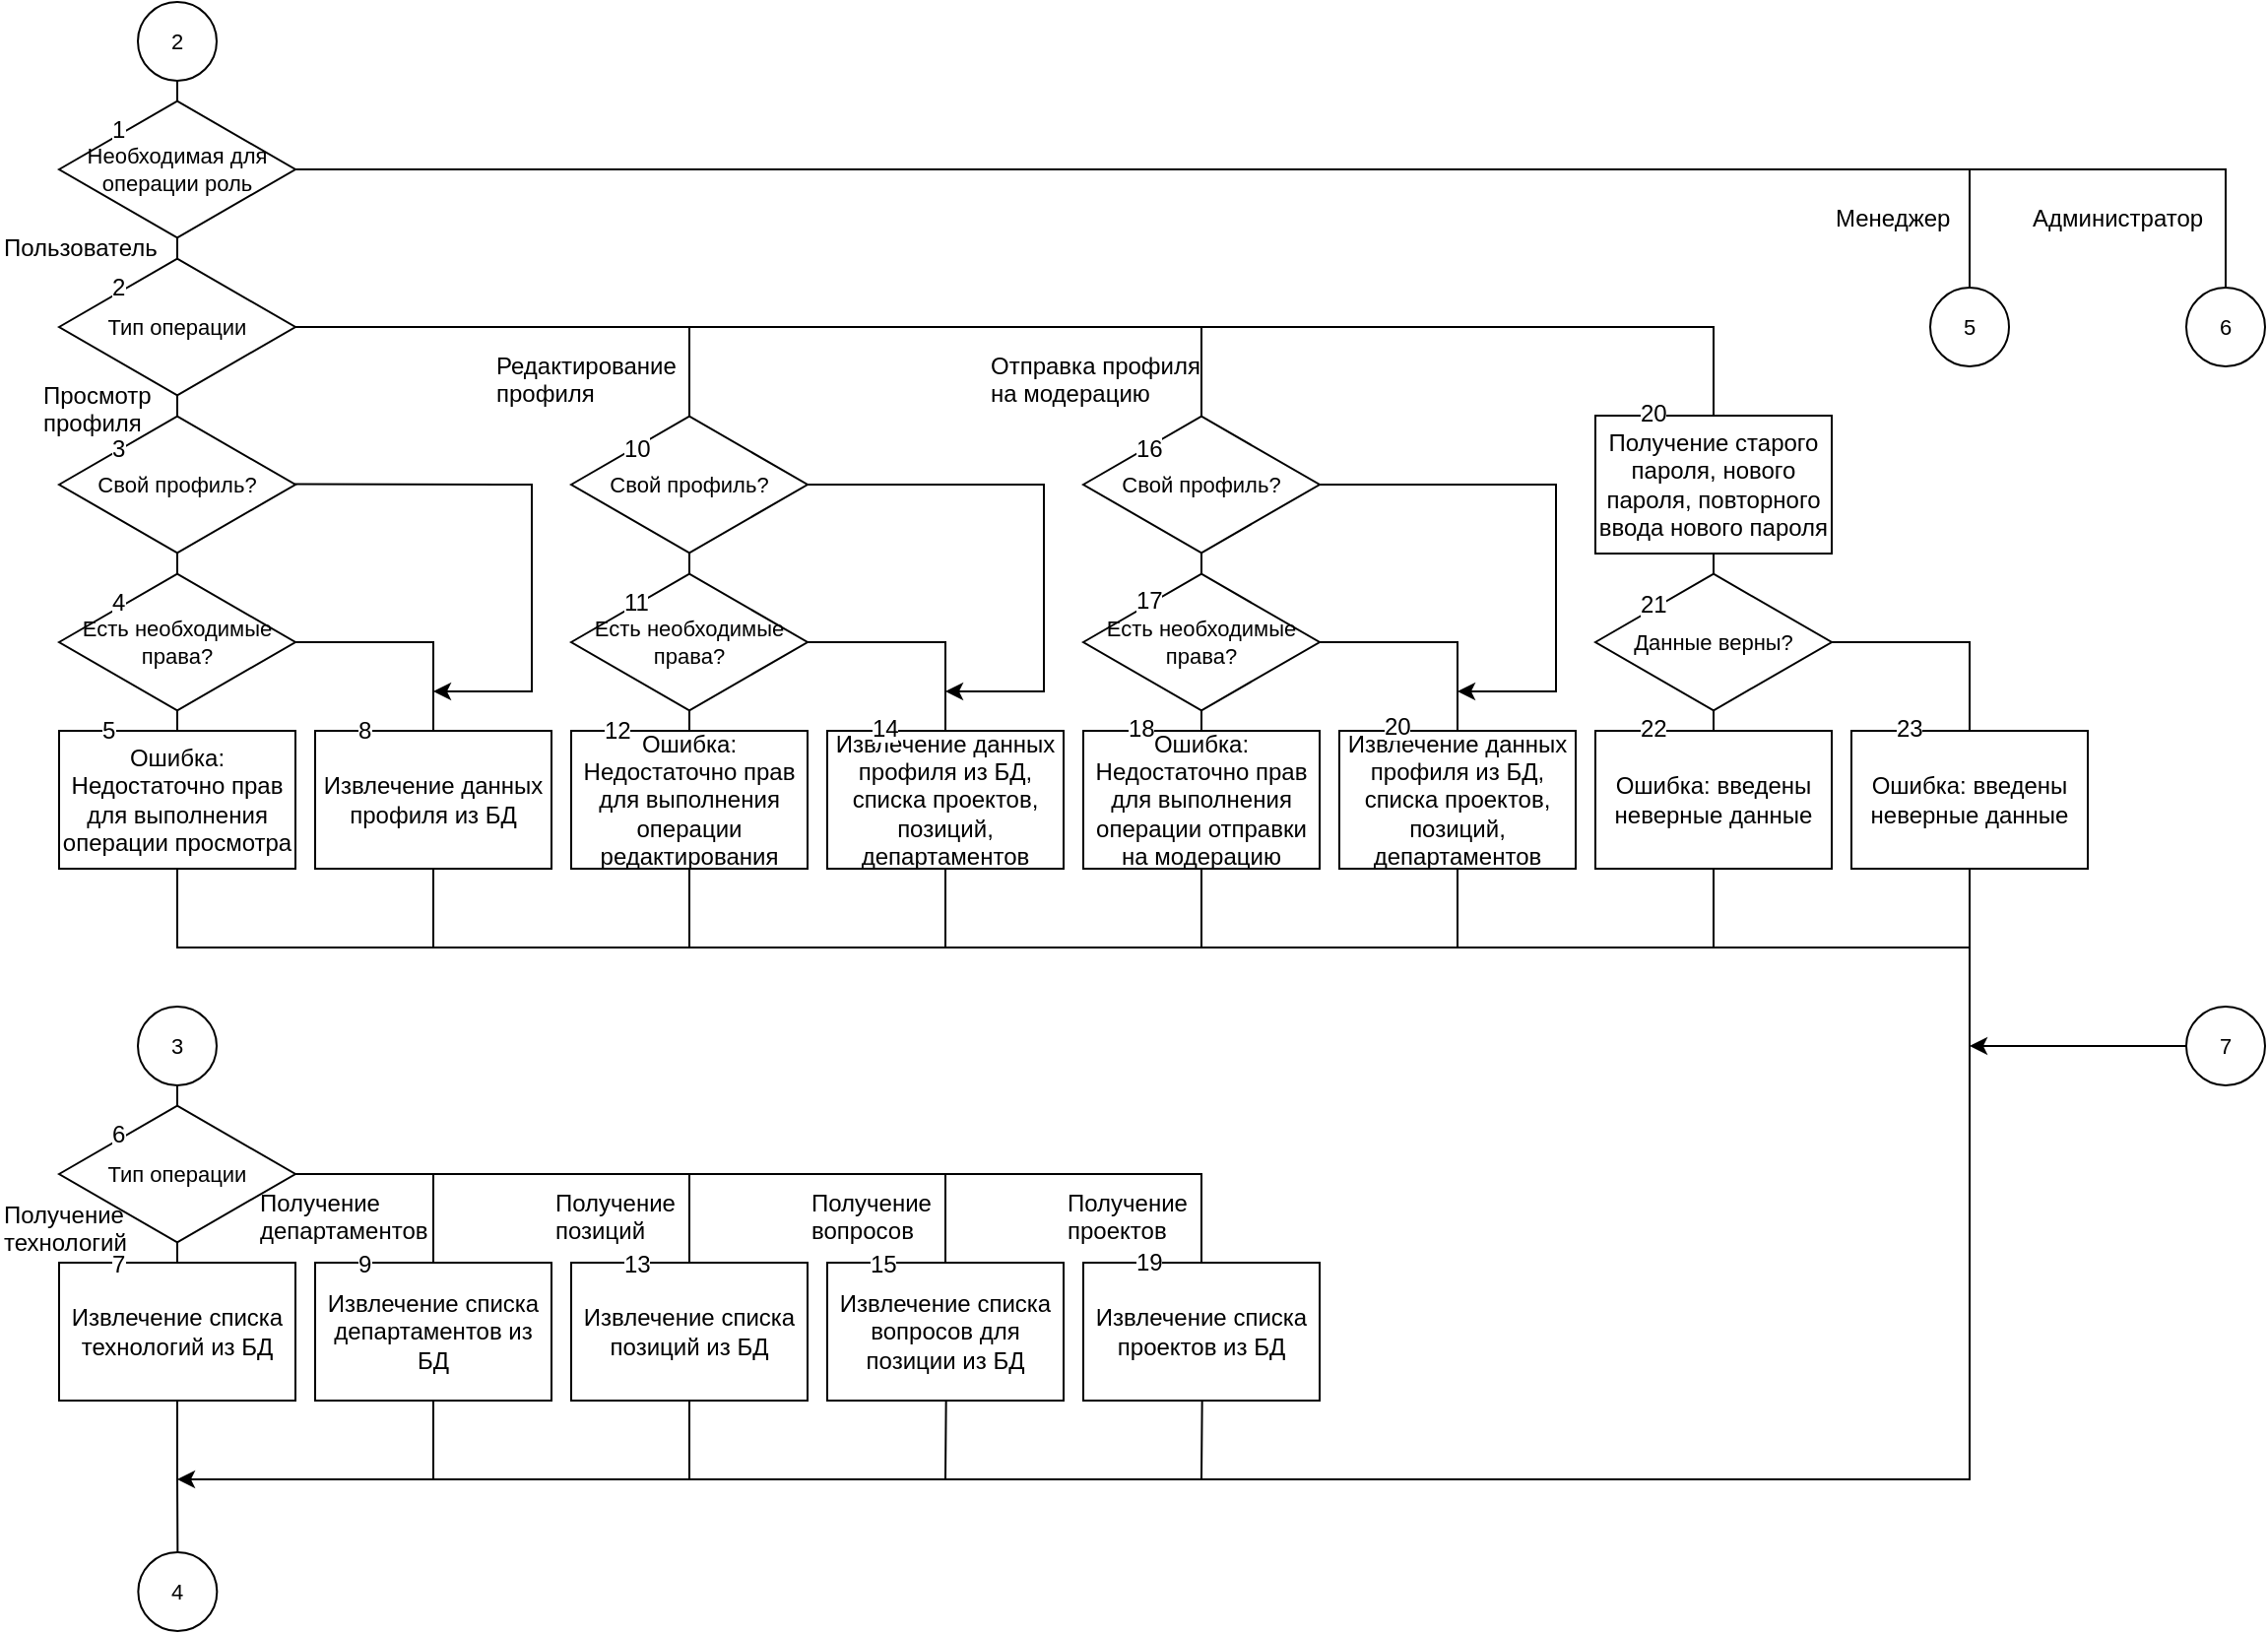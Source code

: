 <mxfile version="10.6.9" type="device"><diagram id="TY6xGOWQiILRw9664Bpf" name="Page-1"><mxGraphModel dx="1086" dy="1024" grid="1" gridSize="10" guides="1" tooltips="1" connect="1" arrows="1" fold="1" page="1" pageScale="1" pageWidth="1169" pageHeight="827" math="0" shadow="0"><root><mxCell id="0"/><mxCell id="1" parent="0"/><mxCell id="8HN26_zXCVX6pq_2luk2-12" style="edgeStyle=orthogonalEdgeStyle;rounded=0;orthogonalLoop=1;jettySize=auto;html=1;endArrow=none;endFill=0;" edge="1" parent="1" source="8HN26_zXCVX6pq_2luk2-1" target="8HN26_zXCVX6pq_2luk2-2"><mxGeometry relative="1" as="geometry"/></mxCell><mxCell id="8HN26_zXCVX6pq_2luk2-1" value="2" style="ellipse;whiteSpace=wrap;html=1;aspect=fixed;labelBackgroundColor=none;strokeWidth=1;fontSize=11;fontColor=#000000;" vertex="1" parent="1"><mxGeometry x="80" width="40" height="40" as="geometry"/></mxCell><mxCell id="8HN26_zXCVX6pq_2luk2-14" style="edgeStyle=orthogonalEdgeStyle;rounded=0;orthogonalLoop=1;jettySize=auto;html=1;entryX=0.501;entryY=0.017;entryDx=0;entryDy=0;entryPerimeter=0;endArrow=none;endFill=0;" edge="1" parent="1" source="8HN26_zXCVX6pq_2luk2-2" target="8HN26_zXCVX6pq_2luk2-3"><mxGeometry relative="1" as="geometry"/></mxCell><mxCell id="8HN26_zXCVX6pq_2luk2-110" style="edgeStyle=orthogonalEdgeStyle;rounded=0;orthogonalLoop=1;jettySize=auto;html=1;entryX=0.5;entryY=0;entryDx=0;entryDy=0;endArrow=none;endFill=0;" edge="1" parent="1" source="8HN26_zXCVX6pq_2luk2-2" target="8HN26_zXCVX6pq_2luk2-109"><mxGeometry relative="1" as="geometry"/></mxCell><mxCell id="8HN26_zXCVX6pq_2luk2-112" style="edgeStyle=orthogonalEdgeStyle;rounded=0;orthogonalLoop=1;jettySize=auto;html=1;entryX=0.5;entryY=0;entryDx=0;entryDy=0;endArrow=none;endFill=0;" edge="1" parent="1" source="8HN26_zXCVX6pq_2luk2-2" target="8HN26_zXCVX6pq_2luk2-111"><mxGeometry relative="1" as="geometry"/></mxCell><mxCell id="8HN26_zXCVX6pq_2luk2-2" value="Необходимая для операции роль" style="html=1;whiteSpace=wrap;shape=isoRectangle;labelBackgroundColor=none;strokeWidth=1;fontColor=#000000;spacingTop=0;fontSize=11;" vertex="1" parent="1"><mxGeometry x="40" y="50" width="120" height="70" as="geometry"/></mxCell><mxCell id="8HN26_zXCVX6pq_2luk2-15" style="edgeStyle=orthogonalEdgeStyle;rounded=0;orthogonalLoop=1;jettySize=auto;html=1;endArrow=none;endFill=0;" edge="1" parent="1" source="8HN26_zXCVX6pq_2luk2-3" target="8HN26_zXCVX6pq_2luk2-7"><mxGeometry relative="1" as="geometry"/></mxCell><mxCell id="8HN26_zXCVX6pq_2luk2-32" style="edgeStyle=orthogonalEdgeStyle;rounded=0;orthogonalLoop=1;jettySize=auto;html=1;endArrow=none;endFill=0;" edge="1" parent="1" source="8HN26_zXCVX6pq_2luk2-3" target="8HN26_zXCVX6pq_2luk2-24"><mxGeometry relative="1" as="geometry"/></mxCell><mxCell id="8HN26_zXCVX6pq_2luk2-48" style="edgeStyle=orthogonalEdgeStyle;rounded=0;orthogonalLoop=1;jettySize=auto;html=1;endArrow=none;endFill=0;" edge="1" parent="1" source="8HN26_zXCVX6pq_2luk2-3" target="8HN26_zXCVX6pq_2luk2-40"><mxGeometry relative="1" as="geometry"/></mxCell><mxCell id="8HN26_zXCVX6pq_2luk2-60" style="edgeStyle=orthogonalEdgeStyle;rounded=0;orthogonalLoop=1;jettySize=auto;html=1;entryX=0.5;entryY=0;entryDx=0;entryDy=0;endArrow=none;endFill=0;" edge="1" parent="1" source="8HN26_zXCVX6pq_2luk2-3" target="8HN26_zXCVX6pq_2luk2-59"><mxGeometry relative="1" as="geometry"/></mxCell><mxCell id="8HN26_zXCVX6pq_2luk2-3" value="Тип операции" style="html=1;whiteSpace=wrap;shape=isoRectangle;labelBackgroundColor=none;strokeWidth=1;fontColor=#000000;spacingTop=0;fontSize=11;" vertex="1" parent="1"><mxGeometry x="40" y="130" width="120" height="70" as="geometry"/></mxCell><mxCell id="8HN26_zXCVX6pq_2luk2-4" value="Пользователь" style="text;html=1;resizable=0;points=[];autosize=1;align=left;verticalAlign=top;spacingTop=-4;" vertex="1" parent="1"><mxGeometry x="10" y="115" width="90" height="20" as="geometry"/></mxCell><mxCell id="8HN26_zXCVX6pq_2luk2-6" value="Просмотр&lt;br&gt;профиля" style="text;html=1;resizable=0;points=[];autosize=1;align=left;verticalAlign=top;spacingTop=-4;" vertex="1" parent="1"><mxGeometry x="30" y="190" width="70" height="30" as="geometry"/></mxCell><mxCell id="8HN26_zXCVX6pq_2luk2-16" style="edgeStyle=orthogonalEdgeStyle;rounded=0;orthogonalLoop=1;jettySize=auto;html=1;endArrow=none;endFill=0;" edge="1" parent="1" source="8HN26_zXCVX6pq_2luk2-7" target="8HN26_zXCVX6pq_2luk2-8"><mxGeometry relative="1" as="geometry"/></mxCell><mxCell id="8HN26_zXCVX6pq_2luk2-7" value="Свой профиль?" style="html=1;whiteSpace=wrap;shape=isoRectangle;labelBackgroundColor=none;strokeWidth=1;fontColor=#000000;spacingTop=0;fontSize=11;" vertex="1" parent="1"><mxGeometry x="40" y="210" width="120" height="70" as="geometry"/></mxCell><mxCell id="8HN26_zXCVX6pq_2luk2-17" style="edgeStyle=orthogonalEdgeStyle;rounded=0;orthogonalLoop=1;jettySize=auto;html=1;entryX=0.5;entryY=0;entryDx=0;entryDy=0;endArrow=none;endFill=0;" edge="1" parent="1" source="8HN26_zXCVX6pq_2luk2-8" target="8HN26_zXCVX6pq_2luk2-9"><mxGeometry relative="1" as="geometry"/></mxCell><mxCell id="8HN26_zXCVX6pq_2luk2-18" style="edgeStyle=orthogonalEdgeStyle;rounded=0;orthogonalLoop=1;jettySize=auto;html=1;entryX=0.5;entryY=0;entryDx=0;entryDy=0;endArrow=none;endFill=0;" edge="1" parent="1" source="8HN26_zXCVX6pq_2luk2-8" target="8HN26_zXCVX6pq_2luk2-10"><mxGeometry relative="1" as="geometry"/></mxCell><mxCell id="8HN26_zXCVX6pq_2luk2-8" value="Есть необходимые права?" style="html=1;whiteSpace=wrap;shape=isoRectangle;labelBackgroundColor=none;strokeWidth=1;fontColor=#000000;spacingTop=0;fontSize=11;" vertex="1" parent="1"><mxGeometry x="40" y="290" width="120" height="70" as="geometry"/></mxCell><mxCell id="8HN26_zXCVX6pq_2luk2-9" value="Ошибка:&lt;br&gt;Недостаточно прав для выполнения операции просмотра&lt;br&gt;" style="rounded=0;whiteSpace=wrap;html=1;" vertex="1" parent="1"><mxGeometry x="40" y="370" width="120" height="70" as="geometry"/></mxCell><mxCell id="8HN26_zXCVX6pq_2luk2-10" value="Извлечение данных профиля из БД&lt;br&gt;" style="rounded=0;whiteSpace=wrap;html=1;" vertex="1" parent="1"><mxGeometry x="170" y="370" width="120" height="70" as="geometry"/></mxCell><mxCell id="8HN26_zXCVX6pq_2luk2-23" value="" style="endArrow=classic;html=1;exitX=0.997;exitY=0.496;exitDx=0;exitDy=0;exitPerimeter=0;rounded=0;" edge="1" parent="1" source="8HN26_zXCVX6pq_2luk2-7"><mxGeometry width="50" height="50" relative="1" as="geometry"><mxPoint x="140" y="510" as="sourcePoint"/><mxPoint x="230" y="350" as="targetPoint"/><Array as="points"><mxPoint x="280" y="245"/><mxPoint x="280" y="290"/><mxPoint x="280" y="350"/></Array></mxGeometry></mxCell><mxCell id="8HN26_zXCVX6pq_2luk2-34" style="edgeStyle=orthogonalEdgeStyle;rounded=0;orthogonalLoop=1;jettySize=auto;html=1;endArrow=none;endFill=0;" edge="1" parent="1" source="8HN26_zXCVX6pq_2luk2-24" target="8HN26_zXCVX6pq_2luk2-28"><mxGeometry relative="1" as="geometry"/></mxCell><mxCell id="8HN26_zXCVX6pq_2luk2-24" value="Свой профиль?" style="html=1;whiteSpace=wrap;shape=isoRectangle;labelBackgroundColor=none;strokeWidth=1;fontColor=#000000;spacingTop=0;fontSize=11;" vertex="1" parent="1"><mxGeometry x="300" y="210" width="120" height="70" as="geometry"/></mxCell><mxCell id="8HN26_zXCVX6pq_2luk2-26" style="edgeStyle=orthogonalEdgeStyle;rounded=0;orthogonalLoop=1;jettySize=auto;html=1;entryX=0.5;entryY=0;entryDx=0;entryDy=0;endArrow=none;endFill=0;" edge="1" parent="1" source="8HN26_zXCVX6pq_2luk2-28" target="8HN26_zXCVX6pq_2luk2-29"><mxGeometry relative="1" as="geometry"/></mxCell><mxCell id="8HN26_zXCVX6pq_2luk2-27" style="edgeStyle=orthogonalEdgeStyle;rounded=0;orthogonalLoop=1;jettySize=auto;html=1;entryX=0.5;entryY=0;entryDx=0;entryDy=0;endArrow=none;endFill=0;" edge="1" parent="1" source="8HN26_zXCVX6pq_2luk2-28" target="8HN26_zXCVX6pq_2luk2-30"><mxGeometry relative="1" as="geometry"/></mxCell><mxCell id="8HN26_zXCVX6pq_2luk2-28" value="Есть необходимые права?" style="html=1;whiteSpace=wrap;shape=isoRectangle;labelBackgroundColor=none;strokeWidth=1;fontColor=#000000;spacingTop=0;fontSize=11;" vertex="1" parent="1"><mxGeometry x="300" y="290" width="120" height="70" as="geometry"/></mxCell><mxCell id="8HN26_zXCVX6pq_2luk2-29" value="Ошибка:&lt;br&gt;Недостаточно прав для выполнения операции редактирования&lt;br&gt;" style="rounded=0;whiteSpace=wrap;html=1;" vertex="1" parent="1"><mxGeometry x="300" y="370" width="120" height="70" as="geometry"/></mxCell><mxCell id="8HN26_zXCVX6pq_2luk2-30" value="Извлечение данных профиля из БД, списка проектов, позиций, департаментов&lt;br&gt;" style="rounded=0;whiteSpace=wrap;html=1;" vertex="1" parent="1"><mxGeometry x="430" y="370" width="120" height="70" as="geometry"/></mxCell><mxCell id="8HN26_zXCVX6pq_2luk2-33" value="Редактирование&lt;br&gt;профиля" style="text;html=1;resizable=0;points=[];autosize=1;align=left;verticalAlign=top;spacingTop=-4;" vertex="1" parent="1"><mxGeometry x="260" y="175" width="110" height="30" as="geometry"/></mxCell><mxCell id="8HN26_zXCVX6pq_2luk2-36" value="" style="endArrow=classic;html=1;exitX=0.997;exitY=0.496;exitDx=0;exitDy=0;exitPerimeter=0;rounded=0;" edge="1" parent="1"><mxGeometry width="50" height="50" relative="1" as="geometry"><mxPoint x="419.5" y="245" as="sourcePoint"/><mxPoint x="490" y="350" as="targetPoint"/><Array as="points"><mxPoint x="540" y="245"/><mxPoint x="540" y="290"/><mxPoint x="540" y="350"/></Array></mxGeometry></mxCell><mxCell id="8HN26_zXCVX6pq_2luk2-39" style="edgeStyle=orthogonalEdgeStyle;rounded=0;orthogonalLoop=1;jettySize=auto;html=1;endArrow=none;endFill=0;" edge="1" parent="1" source="8HN26_zXCVX6pq_2luk2-40" target="8HN26_zXCVX6pq_2luk2-43"><mxGeometry relative="1" as="geometry"/></mxCell><mxCell id="8HN26_zXCVX6pq_2luk2-40" value="Свой профиль?" style="html=1;whiteSpace=wrap;shape=isoRectangle;labelBackgroundColor=none;strokeWidth=1;fontColor=#000000;spacingTop=0;fontSize=11;" vertex="1" parent="1"><mxGeometry x="560" y="210" width="120" height="70" as="geometry"/></mxCell><mxCell id="8HN26_zXCVX6pq_2luk2-41" style="edgeStyle=orthogonalEdgeStyle;rounded=0;orthogonalLoop=1;jettySize=auto;html=1;entryX=0.5;entryY=0;entryDx=0;entryDy=0;endArrow=none;endFill=0;" edge="1" parent="1" source="8HN26_zXCVX6pq_2luk2-43" target="8HN26_zXCVX6pq_2luk2-44"><mxGeometry relative="1" as="geometry"/></mxCell><mxCell id="8HN26_zXCVX6pq_2luk2-42" style="edgeStyle=orthogonalEdgeStyle;rounded=0;orthogonalLoop=1;jettySize=auto;html=1;entryX=0.5;entryY=0;entryDx=0;entryDy=0;endArrow=none;endFill=0;" edge="1" parent="1" source="8HN26_zXCVX6pq_2luk2-43" target="8HN26_zXCVX6pq_2luk2-45"><mxGeometry relative="1" as="geometry"/></mxCell><mxCell id="8HN26_zXCVX6pq_2luk2-43" value="Есть необходимые права?" style="html=1;whiteSpace=wrap;shape=isoRectangle;labelBackgroundColor=none;strokeWidth=1;fontColor=#000000;spacingTop=0;fontSize=11;" vertex="1" parent="1"><mxGeometry x="560" y="290" width="120" height="70" as="geometry"/></mxCell><mxCell id="8HN26_zXCVX6pq_2luk2-44" value="Ошибка:&lt;br&gt;Недостаточно прав для выполнения операции отправки на модерацию&lt;br&gt;" style="rounded=0;whiteSpace=wrap;html=1;" vertex="1" parent="1"><mxGeometry x="560" y="370" width="120" height="70" as="geometry"/></mxCell><mxCell id="8HN26_zXCVX6pq_2luk2-45" value="Извлечение данных профиля из БД, списка проектов, позиций, департаментов&lt;br&gt;" style="rounded=0;whiteSpace=wrap;html=1;" vertex="1" parent="1"><mxGeometry x="690" y="370" width="120" height="70" as="geometry"/></mxCell><mxCell id="8HN26_zXCVX6pq_2luk2-46" value="" style="endArrow=classic;html=1;exitX=0.997;exitY=0.496;exitDx=0;exitDy=0;exitPerimeter=0;rounded=0;" edge="1" parent="1"><mxGeometry width="50" height="50" relative="1" as="geometry"><mxPoint x="679.5" y="245" as="sourcePoint"/><mxPoint x="750" y="350" as="targetPoint"/><Array as="points"><mxPoint x="800" y="245"/><mxPoint x="800" y="290"/><mxPoint x="800" y="350"/></Array></mxGeometry></mxCell><mxCell id="8HN26_zXCVX6pq_2luk2-49" value="Отправка профиля&lt;br&gt;на модерацию" style="text;html=1;resizable=0;points=[];autosize=1;align=left;verticalAlign=top;spacingTop=-4;" vertex="1" parent="1"><mxGeometry x="510.5" y="175" width="120" height="30" as="geometry"/></mxCell><mxCell id="8HN26_zXCVX6pq_2luk2-64" style="edgeStyle=orthogonalEdgeStyle;rounded=0;orthogonalLoop=1;jettySize=auto;html=1;endArrow=none;endFill=0;" edge="1" parent="1" source="8HN26_zXCVX6pq_2luk2-59" target="8HN26_zXCVX6pq_2luk2-61"><mxGeometry relative="1" as="geometry"/></mxCell><mxCell id="8HN26_zXCVX6pq_2luk2-59" value="Получение старого пароля, нового пароля, повторного ввода нового пароля&lt;br&gt;" style="rounded=0;whiteSpace=wrap;html=1;" vertex="1" parent="1"><mxGeometry x="820" y="210" width="120" height="70" as="geometry"/></mxCell><mxCell id="8HN26_zXCVX6pq_2luk2-65" style="edgeStyle=orthogonalEdgeStyle;rounded=0;orthogonalLoop=1;jettySize=auto;html=1;entryX=0.5;entryY=0;entryDx=0;entryDy=0;endArrow=none;endFill=0;" edge="1" parent="1" source="8HN26_zXCVX6pq_2luk2-61" target="8HN26_zXCVX6pq_2luk2-62"><mxGeometry relative="1" as="geometry"/></mxCell><mxCell id="8HN26_zXCVX6pq_2luk2-66" style="edgeStyle=orthogonalEdgeStyle;rounded=0;orthogonalLoop=1;jettySize=auto;html=1;entryX=0.5;entryY=0;entryDx=0;entryDy=0;endArrow=none;endFill=0;" edge="1" parent="1" source="8HN26_zXCVX6pq_2luk2-61" target="8HN26_zXCVX6pq_2luk2-63"><mxGeometry relative="1" as="geometry"/></mxCell><mxCell id="8HN26_zXCVX6pq_2luk2-61" value="Данные верны?" style="html=1;whiteSpace=wrap;shape=isoRectangle;labelBackgroundColor=none;strokeWidth=1;fontColor=#000000;spacingTop=0;fontSize=11;" vertex="1" parent="1"><mxGeometry x="820" y="290" width="120" height="70" as="geometry"/></mxCell><mxCell id="8HN26_zXCVX6pq_2luk2-62" value="Ошибка: введены неверные данные&lt;br&gt;" style="rounded=0;whiteSpace=wrap;html=1;" vertex="1" parent="1"><mxGeometry x="820" y="370" width="120" height="70" as="geometry"/></mxCell><mxCell id="8HN26_zXCVX6pq_2luk2-63" value="Ошибка: введены неверные данные&lt;br&gt;" style="rounded=0;whiteSpace=wrap;html=1;" vertex="1" parent="1"><mxGeometry x="950" y="370" width="120" height="70" as="geometry"/></mxCell><mxCell id="8HN26_zXCVX6pq_2luk2-77" style="edgeStyle=orthogonalEdgeStyle;rounded=0;orthogonalLoop=1;jettySize=auto;html=1;exitX=0.5;exitY=1;exitDx=0;exitDy=0;endArrow=none;endFill=0;" edge="1" parent="1" source="8HN26_zXCVX6pq_2luk2-68" target="8HN26_zXCVX6pq_2luk2-69"><mxGeometry relative="1" as="geometry"/></mxCell><mxCell id="8HN26_zXCVX6pq_2luk2-68" value="3" style="ellipse;whiteSpace=wrap;html=1;aspect=fixed;labelBackgroundColor=none;strokeWidth=1;fontSize=11;fontColor=#000000;" vertex="1" parent="1"><mxGeometry x="80" y="510" width="40" height="40" as="geometry"/></mxCell><mxCell id="8HN26_zXCVX6pq_2luk2-78" style="edgeStyle=orthogonalEdgeStyle;rounded=0;orthogonalLoop=1;jettySize=auto;html=1;entryX=0.5;entryY=0;entryDx=0;entryDy=0;endArrow=none;endFill=0;" edge="1" parent="1" source="8HN26_zXCVX6pq_2luk2-69" target="8HN26_zXCVX6pq_2luk2-70"><mxGeometry relative="1" as="geometry"/></mxCell><mxCell id="8HN26_zXCVX6pq_2luk2-80" style="edgeStyle=orthogonalEdgeStyle;rounded=0;orthogonalLoop=1;jettySize=auto;html=1;entryX=0.5;entryY=0;entryDx=0;entryDy=0;endArrow=none;endFill=0;" edge="1" parent="1" source="8HN26_zXCVX6pq_2luk2-69" target="8HN26_zXCVX6pq_2luk2-71"><mxGeometry relative="1" as="geometry"/></mxCell><mxCell id="8HN26_zXCVX6pq_2luk2-81" style="edgeStyle=orthogonalEdgeStyle;rounded=0;orthogonalLoop=1;jettySize=auto;html=1;entryX=0.5;entryY=0;entryDx=0;entryDy=0;endArrow=none;endFill=0;" edge="1" parent="1" source="8HN26_zXCVX6pq_2luk2-69" target="8HN26_zXCVX6pq_2luk2-72"><mxGeometry relative="1" as="geometry"/></mxCell><mxCell id="8HN26_zXCVX6pq_2luk2-82" style="edgeStyle=orthogonalEdgeStyle;rounded=0;orthogonalLoop=1;jettySize=auto;html=1;entryX=0.5;entryY=0;entryDx=0;entryDy=0;endArrow=none;endFill=0;" edge="1" parent="1" source="8HN26_zXCVX6pq_2luk2-69" target="8HN26_zXCVX6pq_2luk2-73"><mxGeometry relative="1" as="geometry"/></mxCell><mxCell id="8HN26_zXCVX6pq_2luk2-83" style="edgeStyle=orthogonalEdgeStyle;rounded=0;orthogonalLoop=1;jettySize=auto;html=1;entryX=0.5;entryY=0;entryDx=0;entryDy=0;endArrow=none;endFill=0;" edge="1" parent="1" source="8HN26_zXCVX6pq_2luk2-69" target="8HN26_zXCVX6pq_2luk2-76"><mxGeometry relative="1" as="geometry"/></mxCell><mxCell id="8HN26_zXCVX6pq_2luk2-69" value="Тип операции" style="html=1;whiteSpace=wrap;shape=isoRectangle;labelBackgroundColor=none;strokeWidth=1;fontColor=#000000;spacingTop=0;fontSize=11;" vertex="1" parent="1"><mxGeometry x="40" y="560" width="120" height="70" as="geometry"/></mxCell><mxCell id="8HN26_zXCVX6pq_2luk2-91" style="edgeStyle=orthogonalEdgeStyle;rounded=0;orthogonalLoop=1;jettySize=auto;html=1;entryX=0.5;entryY=0;entryDx=0;entryDy=0;endArrow=none;endFill=0;" edge="1" parent="1" source="8HN26_zXCVX6pq_2luk2-70" target="8HN26_zXCVX6pq_2luk2-90"><mxGeometry relative="1" as="geometry"/></mxCell><mxCell id="8HN26_zXCVX6pq_2luk2-70" value="Извлечение списка технологий из БД&lt;br&gt;" style="rounded=0;whiteSpace=wrap;html=1;" vertex="1" parent="1"><mxGeometry x="40" y="640" width="120" height="70" as="geometry"/></mxCell><mxCell id="8HN26_zXCVX6pq_2luk2-71" value="Извлечение списка департаментов из БД&lt;br&gt;" style="rounded=0;whiteSpace=wrap;html=1;" vertex="1" parent="1"><mxGeometry x="170" y="640" width="120" height="70" as="geometry"/></mxCell><mxCell id="8HN26_zXCVX6pq_2luk2-72" value="Извлечение списка позиций из БД&lt;br&gt;" style="rounded=0;whiteSpace=wrap;html=1;" vertex="1" parent="1"><mxGeometry x="300" y="640" width="120" height="70" as="geometry"/></mxCell><mxCell id="8HN26_zXCVX6pq_2luk2-73" value="Извлечение списка вопросов для позиции из БД&lt;br&gt;" style="rounded=0;whiteSpace=wrap;html=1;" vertex="1" parent="1"><mxGeometry x="430" y="640" width="120" height="70" as="geometry"/></mxCell><mxCell id="8HN26_zXCVX6pq_2luk2-76" value="Извлечение списка проектов из БД&lt;br&gt;" style="rounded=0;whiteSpace=wrap;html=1;" vertex="1" parent="1"><mxGeometry x="560" y="640" width="120" height="70" as="geometry"/></mxCell><mxCell id="8HN26_zXCVX6pq_2luk2-84" value="Получение&lt;br&gt;технологий&lt;br&gt;" style="text;html=1;resizable=0;points=[];autosize=1;align=left;verticalAlign=top;spacingTop=-4;" vertex="1" parent="1"><mxGeometry x="10" y="606" width="80" height="30" as="geometry"/></mxCell><mxCell id="8HN26_zXCVX6pq_2luk2-85" value="Получение&lt;br&gt;департаментов&lt;br&gt;" style="text;html=1;resizable=0;points=[];autosize=1;align=left;verticalAlign=top;spacingTop=-4;" vertex="1" parent="1"><mxGeometry x="140" y="600" width="100" height="30" as="geometry"/></mxCell><mxCell id="8HN26_zXCVX6pq_2luk2-86" value="Получение&lt;br&gt;позиций&lt;br&gt;" style="text;html=1;resizable=0;points=[];autosize=1;align=left;verticalAlign=top;spacingTop=-4;" vertex="1" parent="1"><mxGeometry x="290" y="600" width="80" height="30" as="geometry"/></mxCell><mxCell id="8HN26_zXCVX6pq_2luk2-87" value="Получение&lt;br&gt;вопросов&lt;br&gt;" style="text;html=1;resizable=0;points=[];autosize=1;align=left;verticalAlign=top;spacingTop=-4;" vertex="1" parent="1"><mxGeometry x="420" y="600" width="80" height="30" as="geometry"/></mxCell><mxCell id="8HN26_zXCVX6pq_2luk2-88" value="Получение&lt;br&gt;проектов&lt;br&gt;" style="text;html=1;resizable=0;points=[];autosize=1;align=left;verticalAlign=top;spacingTop=-4;" vertex="1" parent="1"><mxGeometry x="550" y="600" width="80" height="30" as="geometry"/></mxCell><mxCell id="8HN26_zXCVX6pq_2luk2-90" value="4" style="ellipse;whiteSpace=wrap;html=1;aspect=fixed;labelBackgroundColor=none;strokeWidth=1;fontSize=11;fontColor=#000000;" vertex="1" parent="1"><mxGeometry x="80.176" y="787" width="40" height="40" as="geometry"/></mxCell><mxCell id="8HN26_zXCVX6pq_2luk2-94" value="" style="endArrow=classic;html=1;exitX=0.5;exitY=1;exitDx=0;exitDy=0;rounded=0;" edge="1" parent="1" source="8HN26_zXCVX6pq_2luk2-71"><mxGeometry width="50" height="50" relative="1" as="geometry"><mxPoint x="10" y="900" as="sourcePoint"/><mxPoint x="100" y="750" as="targetPoint"/><Array as="points"><mxPoint x="230" y="750"/></Array></mxGeometry></mxCell><mxCell id="8HN26_zXCVX6pq_2luk2-97" value="" style="endArrow=none;html=1;exitX=0.5;exitY=1;exitDx=0;exitDy=0;rounded=0;" edge="1" parent="1" source="8HN26_zXCVX6pq_2luk2-72"><mxGeometry width="50" height="50" relative="1" as="geometry"><mxPoint x="80" y="900" as="sourcePoint"/><mxPoint x="230" y="750" as="targetPoint"/><Array as="points"><mxPoint x="360" y="750"/></Array></mxGeometry></mxCell><mxCell id="8HN26_zXCVX6pq_2luk2-98" value="" style="endArrow=none;html=1;exitX=0.5;exitY=1;exitDx=0;exitDy=0;rounded=0;" edge="1" parent="1"><mxGeometry width="50" height="50" relative="1" as="geometry"><mxPoint x="490.333" y="710" as="sourcePoint"/><mxPoint x="360" y="750" as="targetPoint"/><Array as="points"><mxPoint x="490" y="750"/></Array></mxGeometry></mxCell><mxCell id="8HN26_zXCVX6pq_2luk2-99" value="" style="endArrow=none;html=1;exitX=0.5;exitY=1;exitDx=0;exitDy=0;rounded=0;" edge="1" parent="1"><mxGeometry width="50" height="50" relative="1" as="geometry"><mxPoint x="620.333" y="710" as="sourcePoint"/><mxPoint x="490" y="750" as="targetPoint"/><Array as="points"><mxPoint x="620" y="750"/></Array></mxGeometry></mxCell><mxCell id="8HN26_zXCVX6pq_2luk2-101" value="" style="endArrow=none;html=1;exitX=0.5;exitY=1;exitDx=0;exitDy=0;rounded=0;" edge="1" parent="1" source="8HN26_zXCVX6pq_2luk2-63"><mxGeometry width="50" height="50" relative="1" as="geometry"><mxPoint x="420" y="870" as="sourcePoint"/><mxPoint x="620" y="750" as="targetPoint"/><Array as="points"><mxPoint x="1010" y="750"/></Array></mxGeometry></mxCell><mxCell id="8HN26_zXCVX6pq_2luk2-102" value="" style="endArrow=none;html=1;rounded=0;entryX=0.5;entryY=1;entryDx=0;entryDy=0;" edge="1" parent="1" target="8HN26_zXCVX6pq_2luk2-62"><mxGeometry width="50" height="50" relative="1" as="geometry"><mxPoint x="1010" y="480" as="sourcePoint"/><mxPoint x="630.0" y="730" as="targetPoint"/><Array as="points"><mxPoint x="880" y="480"/></Array></mxGeometry></mxCell><mxCell id="8HN26_zXCVX6pq_2luk2-103" value="" style="endArrow=none;html=1;rounded=0;entryX=0.5;entryY=1;entryDx=0;entryDy=0;" edge="1" parent="1"><mxGeometry width="50" height="50" relative="1" as="geometry"><mxPoint x="880" y="480" as="sourcePoint"/><mxPoint x="750" y="440" as="targetPoint"/><Array as="points"><mxPoint x="750" y="480"/></Array></mxGeometry></mxCell><mxCell id="8HN26_zXCVX6pq_2luk2-104" value="" style="endArrow=none;html=1;rounded=0;entryX=0.5;entryY=1;entryDx=0;entryDy=0;" edge="1" parent="1"><mxGeometry width="50" height="50" relative="1" as="geometry"><mxPoint x="750" y="480" as="sourcePoint"/><mxPoint x="620" y="440" as="targetPoint"/><Array as="points"><mxPoint x="620" y="480"/></Array></mxGeometry></mxCell><mxCell id="8HN26_zXCVX6pq_2luk2-105" value="" style="endArrow=none;html=1;rounded=0;entryX=0.5;entryY=1;entryDx=0;entryDy=0;" edge="1" parent="1"><mxGeometry width="50" height="50" relative="1" as="geometry"><mxPoint x="620" y="480" as="sourcePoint"/><mxPoint x="490" y="440" as="targetPoint"/><Array as="points"><mxPoint x="490" y="480"/></Array></mxGeometry></mxCell><mxCell id="8HN26_zXCVX6pq_2luk2-106" value="" style="endArrow=none;html=1;rounded=0;entryX=0.5;entryY=1;entryDx=0;entryDy=0;" edge="1" parent="1"><mxGeometry width="50" height="50" relative="1" as="geometry"><mxPoint x="490" y="480" as="sourcePoint"/><mxPoint x="360" y="440" as="targetPoint"/><Array as="points"><mxPoint x="360" y="480"/></Array></mxGeometry></mxCell><mxCell id="8HN26_zXCVX6pq_2luk2-107" value="" style="endArrow=none;html=1;rounded=0;entryX=0.5;entryY=1;entryDx=0;entryDy=0;" edge="1" parent="1"><mxGeometry width="50" height="50" relative="1" as="geometry"><mxPoint x="360" y="480" as="sourcePoint"/><mxPoint x="230" y="440" as="targetPoint"/><Array as="points"><mxPoint x="230" y="480"/></Array></mxGeometry></mxCell><mxCell id="8HN26_zXCVX6pq_2luk2-108" value="" style="endArrow=none;html=1;rounded=0;entryX=0.5;entryY=1;entryDx=0;entryDy=0;" edge="1" parent="1"><mxGeometry width="50" height="50" relative="1" as="geometry"><mxPoint x="230" y="480" as="sourcePoint"/><mxPoint x="100" y="440" as="targetPoint"/><Array as="points"><mxPoint x="100" y="480"/></Array></mxGeometry></mxCell><mxCell id="8HN26_zXCVX6pq_2luk2-109" value="5&lt;br&gt;" style="ellipse;whiteSpace=wrap;html=1;aspect=fixed;labelBackgroundColor=none;strokeWidth=1;fontSize=11;fontColor=#000000;" vertex="1" parent="1"><mxGeometry x="990" y="145" width="40" height="40" as="geometry"/></mxCell><mxCell id="8HN26_zXCVX6pq_2luk2-111" value="6&lt;br&gt;" style="ellipse;whiteSpace=wrap;html=1;aspect=fixed;labelBackgroundColor=none;strokeWidth=1;fontSize=11;fontColor=#000000;" vertex="1" parent="1"><mxGeometry x="1120" y="145" width="40" height="40" as="geometry"/></mxCell><mxCell id="8HN26_zXCVX6pq_2luk2-113" value="Менеджер" style="text;html=1;resizable=0;points=[];autosize=1;align=left;verticalAlign=top;spacingTop=-4;" vertex="1" parent="1"><mxGeometry x="939.857" y="100" width="70" height="20" as="geometry"/></mxCell><mxCell id="8HN26_zXCVX6pq_2luk2-114" value="Администратор" style="text;html=1;resizable=0;points=[];autosize=1;align=left;verticalAlign=top;spacingTop=-4;" vertex="1" parent="1"><mxGeometry x="1039.857" y="100" width="100" height="20" as="geometry"/></mxCell><mxCell id="8HN26_zXCVX6pq_2luk2-115" value="1" style="text;html=1;resizable=0;points=[];autosize=1;align=left;verticalAlign=top;spacingTop=-4;fontColor=#000000;labelBorderColor=none;labelBackgroundColor=#ffffff;aspect=fixed;" vertex="1" parent="1"><mxGeometry x="65" y="55" width="13" height="10" as="geometry"/></mxCell><mxCell id="8HN26_zXCVX6pq_2luk2-117" value="2" style="text;html=1;resizable=0;points=[];autosize=1;align=left;verticalAlign=top;spacingTop=-4;fontColor=#000000;labelBorderColor=none;labelBackgroundColor=#ffffff;aspect=fixed;" vertex="1" parent="1"><mxGeometry x="65" y="135" width="20" height="20" as="geometry"/></mxCell><mxCell id="8HN26_zXCVX6pq_2luk2-123" value="3" style="text;html=1;resizable=0;points=[];autosize=1;align=left;verticalAlign=top;spacingTop=-4;fontColor=#000000;labelBorderColor=none;labelBackgroundColor=#ffffff;aspect=fixed;" vertex="1" parent="1"><mxGeometry x="65" y="217" width="20" height="20" as="geometry"/></mxCell><mxCell id="8HN26_zXCVX6pq_2luk2-124" value="4&lt;br&gt;" style="text;html=1;resizable=0;points=[];autosize=1;align=left;verticalAlign=top;spacingTop=-4;fontColor=#000000;labelBorderColor=none;labelBackgroundColor=#ffffff;aspect=fixed;" vertex="1" parent="1"><mxGeometry x="65" y="295" width="20" height="20" as="geometry"/></mxCell><mxCell id="8HN26_zXCVX6pq_2luk2-125" value="5&lt;br&gt;" style="text;html=1;resizable=0;points=[];autosize=1;align=left;verticalAlign=top;spacingTop=-4;fontColor=#000000;labelBorderColor=none;labelBackgroundColor=#ffffff;aspect=fixed;" vertex="1" parent="1"><mxGeometry x="60" y="360" width="20" height="20" as="geometry"/></mxCell><mxCell id="8HN26_zXCVX6pq_2luk2-126" value="6&lt;br&gt;" style="text;html=1;resizable=0;points=[];autosize=1;align=left;verticalAlign=top;spacingTop=-4;fontColor=#000000;labelBorderColor=none;labelBackgroundColor=#ffffff;aspect=fixed;" vertex="1" parent="1"><mxGeometry x="65" y="565" width="20" height="20" as="geometry"/></mxCell><mxCell id="8HN26_zXCVX6pq_2luk2-127" value="7&lt;br&gt;" style="text;html=1;resizable=0;points=[];autosize=1;align=left;verticalAlign=top;spacingTop=-4;fontColor=#000000;labelBorderColor=none;labelBackgroundColor=#ffffff;aspect=fixed;" vertex="1" parent="1"><mxGeometry x="65" y="631" width="20" height="20" as="geometry"/></mxCell><mxCell id="8HN26_zXCVX6pq_2luk2-128" value="8&lt;br&gt;" style="text;html=1;resizable=0;points=[];autosize=1;align=left;verticalAlign=top;spacingTop=-4;fontColor=#000000;labelBorderColor=none;labelBackgroundColor=#ffffff;aspect=fixed;" vertex="1" parent="1"><mxGeometry x="190" y="360" width="20" height="20" as="geometry"/></mxCell><mxCell id="8HN26_zXCVX6pq_2luk2-129" value="9&lt;br&gt;" style="text;html=1;resizable=0;points=[];autosize=1;align=left;verticalAlign=top;spacingTop=-4;fontColor=#000000;labelBorderColor=none;labelBackgroundColor=#ffffff;aspect=fixed;" vertex="1" parent="1"><mxGeometry x="190" y="631" width="20" height="20" as="geometry"/></mxCell><mxCell id="8HN26_zXCVX6pq_2luk2-130" value="10&lt;br&gt;" style="text;html=1;resizable=0;points=[];autosize=1;align=left;verticalAlign=top;spacingTop=-4;fontColor=#000000;labelBorderColor=none;labelBackgroundColor=#ffffff;aspect=fixed;" vertex="1" parent="1"><mxGeometry x="325" y="217" width="30" height="20" as="geometry"/></mxCell><mxCell id="8HN26_zXCVX6pq_2luk2-131" value="11&lt;br&gt;" style="text;html=1;resizable=0;points=[];autosize=1;align=left;verticalAlign=top;spacingTop=-4;fontColor=#000000;labelBorderColor=none;labelBackgroundColor=#ffffff;aspect=fixed;" vertex="1" parent="1"><mxGeometry x="325" y="295" width="30" height="20" as="geometry"/></mxCell><mxCell id="8HN26_zXCVX6pq_2luk2-132" value="12&lt;br&gt;" style="text;html=1;resizable=0;points=[];autosize=1;align=left;verticalAlign=top;spacingTop=-4;fontColor=#000000;labelBorderColor=none;labelBackgroundColor=#ffffff;aspect=fixed;" vertex="1" parent="1"><mxGeometry x="315" y="360" width="30" height="20" as="geometry"/></mxCell><mxCell id="8HN26_zXCVX6pq_2luk2-133" value="13&lt;br&gt;" style="text;html=1;resizable=0;points=[];autosize=1;align=left;verticalAlign=top;spacingTop=-4;fontColor=#000000;labelBorderColor=none;labelBackgroundColor=#ffffff;aspect=fixed;" vertex="1" parent="1"><mxGeometry x="325" y="631" width="30" height="20" as="geometry"/></mxCell><mxCell id="8HN26_zXCVX6pq_2luk2-134" value="14&lt;br&gt;" style="text;html=1;resizable=0;points=[];autosize=1;align=left;verticalAlign=top;spacingTop=-6;fontColor=#000000;labelBorderColor=none;labelBackgroundColor=#ffffff;aspect=fixed;spacing=3;" vertex="1" parent="1"><mxGeometry x="450" y="360" width="30" height="20" as="geometry"/></mxCell><mxCell id="8HN26_zXCVX6pq_2luk2-136" value="15&lt;br&gt;" style="text;html=1;resizable=0;points=[];autosize=1;align=left;verticalAlign=top;spacingTop=-4;fontColor=#000000;labelBorderColor=none;labelBackgroundColor=#ffffff;aspect=fixed;" vertex="1" parent="1"><mxGeometry x="450" y="631" width="30" height="20" as="geometry"/></mxCell><mxCell id="8HN26_zXCVX6pq_2luk2-137" value="16&lt;br&gt;" style="text;html=1;resizable=0;points=[];autosize=1;align=left;verticalAlign=top;spacingTop=-4;fontColor=#000000;labelBorderColor=none;labelBackgroundColor=#ffffff;aspect=fixed;" vertex="1" parent="1"><mxGeometry x="585" y="217" width="30" height="20" as="geometry"/></mxCell><mxCell id="8HN26_zXCVX6pq_2luk2-138" value="17&lt;br&gt;" style="text;html=1;resizable=0;points=[];autosize=1;align=left;verticalAlign=top;spacingTop=-4;fontColor=#000000;labelBorderColor=none;labelBackgroundColor=#ffffff;aspect=fixed;" vertex="1" parent="1"><mxGeometry x="585" y="293.5" width="30" height="20" as="geometry"/></mxCell><mxCell id="8HN26_zXCVX6pq_2luk2-139" value="18&lt;br&gt;" style="text;html=1;resizable=0;points=[];autosize=1;align=left;verticalAlign=top;spacingTop=-6;fontColor=#000000;labelBorderColor=none;labelBackgroundColor=#ffffff;aspect=fixed;spacing=3;" vertex="1" parent="1"><mxGeometry x="580" y="360" width="30" height="20" as="geometry"/></mxCell><mxCell id="8HN26_zXCVX6pq_2luk2-140" value="19&lt;br&gt;" style="text;html=1;resizable=0;points=[];autosize=1;align=left;verticalAlign=top;spacingTop=-6;fontColor=#000000;labelBorderColor=none;labelBackgroundColor=#ffffff;aspect=fixed;spacing=3;" vertex="1" parent="1"><mxGeometry x="584" y="631" width="30" height="20" as="geometry"/></mxCell><mxCell id="8HN26_zXCVX6pq_2luk2-141" value="20&lt;br&gt;" style="text;html=1;resizable=0;points=[];autosize=1;align=left;verticalAlign=top;spacingTop=-6;fontColor=#000000;labelBorderColor=none;labelBackgroundColor=#ffffff;aspect=fixed;spacing=3;" vertex="1" parent="1"><mxGeometry x="710" y="359" width="30" height="20" as="geometry"/></mxCell><mxCell id="8HN26_zXCVX6pq_2luk2-143" value="20&lt;br&gt;" style="text;html=1;resizable=0;points=[];autosize=1;align=left;verticalAlign=top;spacingTop=-6;fontColor=#000000;labelBorderColor=none;labelBackgroundColor=#ffffff;aspect=fixed;spacing=3;" vertex="1" parent="1"><mxGeometry x="840" y="200" width="30" height="20" as="geometry"/></mxCell><mxCell id="8HN26_zXCVX6pq_2luk2-144" value="21&lt;br&gt;" style="text;html=1;resizable=0;points=[];autosize=1;align=left;verticalAlign=top;spacingTop=-6;fontColor=#000000;labelBorderColor=none;labelBackgroundColor=#ffffff;aspect=fixed;spacing=3;" vertex="1" parent="1"><mxGeometry x="840" y="297" width="30" height="20" as="geometry"/></mxCell><mxCell id="8HN26_zXCVX6pq_2luk2-145" value="22&lt;br&gt;" style="text;html=1;resizable=0;points=[];autosize=1;align=left;verticalAlign=top;spacingTop=-6;fontColor=#000000;labelBorderColor=none;labelBackgroundColor=#ffffff;aspect=fixed;spacing=3;" vertex="1" parent="1"><mxGeometry x="840" y="360" width="30" height="20" as="geometry"/></mxCell><mxCell id="8HN26_zXCVX6pq_2luk2-146" value="23&lt;br&gt;" style="text;html=1;resizable=0;points=[];autosize=1;align=left;verticalAlign=top;spacingTop=-6;fontColor=#000000;labelBorderColor=none;labelBackgroundColor=#ffffff;aspect=fixed;spacing=3;" vertex="1" parent="1"><mxGeometry x="970" y="360" width="30" height="20" as="geometry"/></mxCell><mxCell id="8HN26_zXCVX6pq_2luk2-149" style="edgeStyle=orthogonalEdgeStyle;rounded=0;orthogonalLoop=1;jettySize=auto;html=1;endArrow=classic;endFill=1;" edge="1" parent="1" source="8HN26_zXCVX6pq_2luk2-147"><mxGeometry relative="1" as="geometry"><mxPoint x="1010" y="530" as="targetPoint"/></mxGeometry></mxCell><mxCell id="8HN26_zXCVX6pq_2luk2-147" value="7&lt;br&gt;" style="ellipse;whiteSpace=wrap;html=1;aspect=fixed;labelBackgroundColor=none;strokeWidth=1;fontSize=11;fontColor=#000000;" vertex="1" parent="1"><mxGeometry x="1120" y="510" width="40" height="40" as="geometry"/></mxCell></root></mxGraphModel></diagram></mxfile>